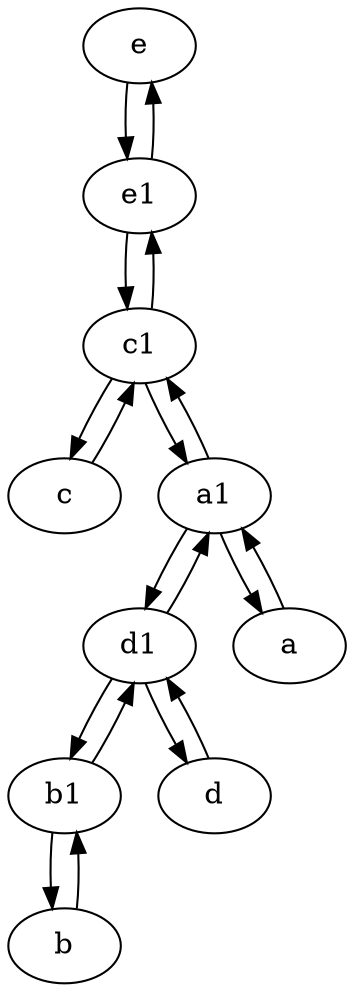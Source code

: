 digraph  {
	e [pos="30,50!"];
	c [pos="20,10!"];
	d1 [pos="25,30!"];
	b [pos="50,20!"];
	a1 [pos="40,15!"];
	c1 [pos="30,15!"];
	e1 [pos="25,45!"];
	b1 [pos="45,20!"];
	a [pos="40,10!"];
	d [pos="20,30!"];
	c -> c1;
	d1 -> a1;
	d -> d1;
	e1 -> e;
	c1 -> c;
	b -> b1;
	a -> a1;
	b1 -> b;
	d1 -> d;
	b1 -> d1;
	c1 -> a1;
	a1 -> c1;
	e1 -> c1;
	a1 -> a;
	e -> e1;
	d1 -> b1;
	a1 -> d1;
	c1 -> e1;

	}